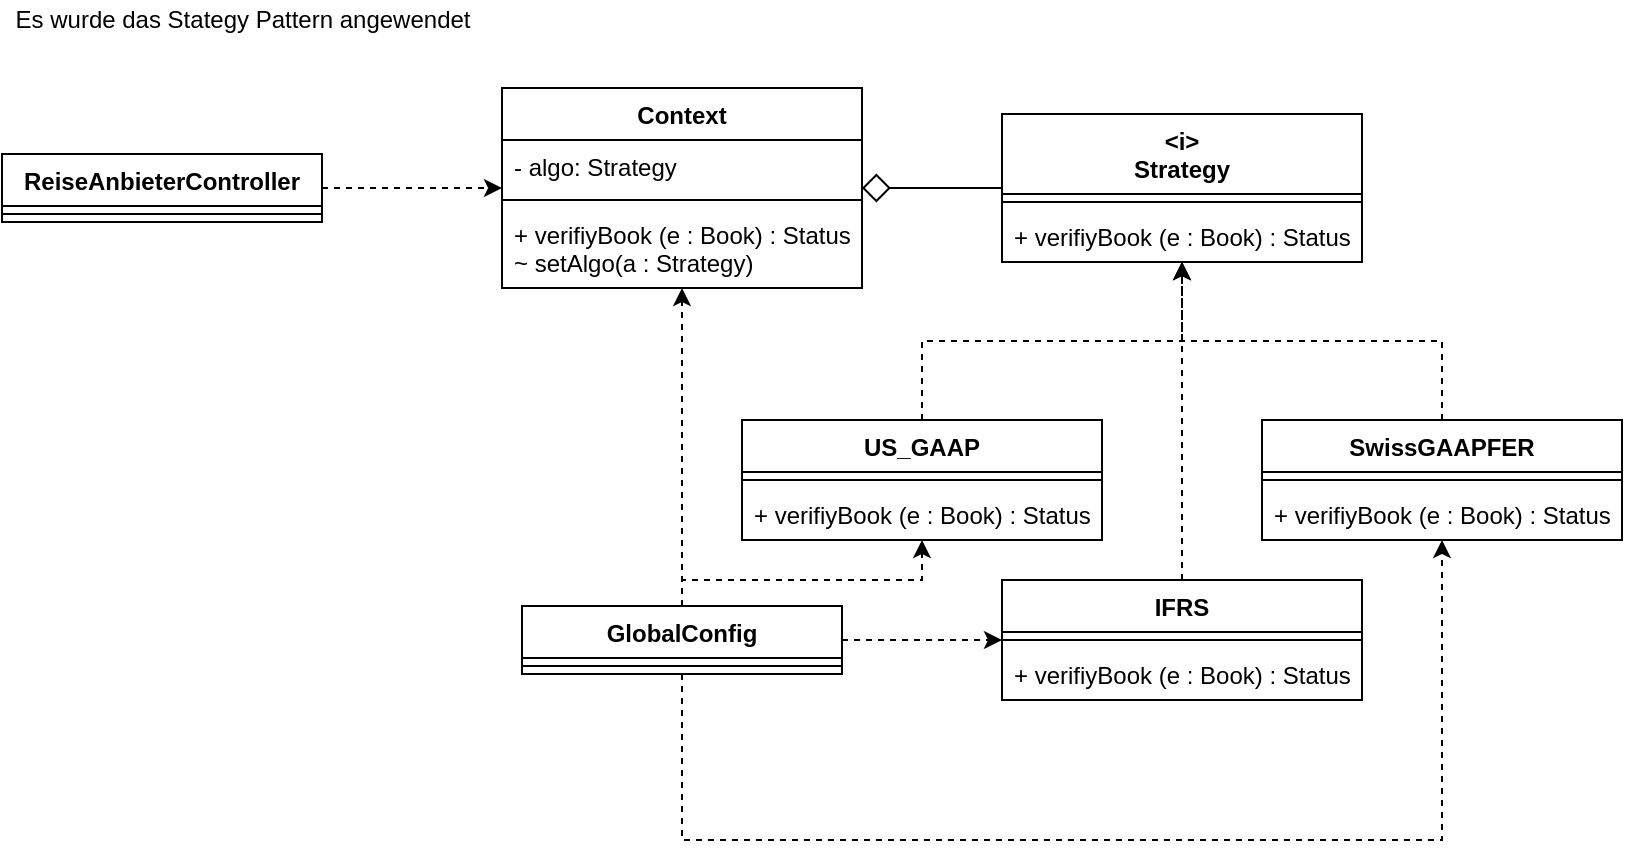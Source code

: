 <mxfile version="16.0.0" type="github">
  <diagram id="k7lWIKqvjzYtwFUY9pzX" name="Page-1">
    <mxGraphModel dx="1376" dy="348" grid="1" gridSize="10" guides="1" tooltips="1" connect="1" arrows="1" fold="1" page="1" pageScale="1" pageWidth="850" pageHeight="1100" math="0" shadow="0">
      <root>
        <mxCell id="0" />
        <mxCell id="1" parent="0" />
        <mxCell id="IZUeb8i_s04Lapq4pkGG-23" style="edgeStyle=orthogonalEdgeStyle;rounded=0;orthogonalLoop=1;jettySize=auto;html=1;endArrow=classic;endFill=1;endSize=6;dashed=1;" edge="1" parent="1" source="IZUeb8i_s04Lapq4pkGG-5" target="IZUeb8i_s04Lapq4pkGG-13">
          <mxGeometry relative="1" as="geometry" />
        </mxCell>
        <mxCell id="IZUeb8i_s04Lapq4pkGG-5" value="ReiseAnbieterController" style="swimlane;fontStyle=1;align=center;verticalAlign=top;childLayout=stackLayout;horizontal=1;startSize=26;horizontalStack=0;resizeParent=1;resizeParentMax=0;resizeLast=0;collapsible=1;marginBottom=0;" vertex="1" parent="1">
          <mxGeometry x="30" y="197" width="160" height="34" as="geometry" />
        </mxCell>
        <mxCell id="IZUeb8i_s04Lapq4pkGG-7" value="" style="line;strokeWidth=1;fillColor=none;align=left;verticalAlign=middle;spacingTop=-1;spacingLeft=3;spacingRight=3;rotatable=0;labelPosition=right;points=[];portConstraint=eastwest;" vertex="1" parent="IZUeb8i_s04Lapq4pkGG-5">
          <mxGeometry y="26" width="160" height="8" as="geometry" />
        </mxCell>
        <mxCell id="IZUeb8i_s04Lapq4pkGG-22" style="edgeStyle=orthogonalEdgeStyle;rounded=0;orthogonalLoop=1;jettySize=auto;html=1;endArrow=classic;endFill=1;endSize=6;dashed=1;" edge="1" parent="1" source="IZUeb8i_s04Lapq4pkGG-9" target="IZUeb8i_s04Lapq4pkGG-13">
          <mxGeometry relative="1" as="geometry" />
        </mxCell>
        <mxCell id="IZUeb8i_s04Lapq4pkGG-37" style="edgeStyle=orthogonalEdgeStyle;rounded=0;orthogonalLoop=1;jettySize=auto;html=1;dashed=1;endArrow=classic;endFill=1;endSize=6;" edge="1" parent="1" source="IZUeb8i_s04Lapq4pkGG-9" target="IZUeb8i_s04Lapq4pkGG-33">
          <mxGeometry relative="1" as="geometry">
            <Array as="points">
              <mxPoint x="370" y="410" />
              <mxPoint x="490" y="410" />
            </Array>
          </mxGeometry>
        </mxCell>
        <mxCell id="IZUeb8i_s04Lapq4pkGG-38" style="edgeStyle=orthogonalEdgeStyle;rounded=0;orthogonalLoop=1;jettySize=auto;html=1;dashed=1;endArrow=classic;endFill=1;endSize=6;" edge="1" parent="1" source="IZUeb8i_s04Lapq4pkGG-9" target="IZUeb8i_s04Lapq4pkGG-29">
          <mxGeometry relative="1" as="geometry" />
        </mxCell>
        <mxCell id="IZUeb8i_s04Lapq4pkGG-39" style="edgeStyle=orthogonalEdgeStyle;rounded=0;orthogonalLoop=1;jettySize=auto;html=1;dashed=1;endArrow=classic;endFill=1;endSize=6;" edge="1" parent="1" source="IZUeb8i_s04Lapq4pkGG-9" target="IZUeb8i_s04Lapq4pkGG-24">
          <mxGeometry relative="1" as="geometry">
            <Array as="points">
              <mxPoint x="370" y="540" />
              <mxPoint x="750" y="540" />
            </Array>
          </mxGeometry>
        </mxCell>
        <mxCell id="IZUeb8i_s04Lapq4pkGG-9" value="GlobalConfig" style="swimlane;fontStyle=1;align=center;verticalAlign=top;childLayout=stackLayout;horizontal=1;startSize=26;horizontalStack=0;resizeParent=1;resizeParentMax=0;resizeLast=0;collapsible=1;marginBottom=0;" vertex="1" parent="1">
          <mxGeometry x="290" y="423" width="160" height="34" as="geometry" />
        </mxCell>
        <mxCell id="IZUeb8i_s04Lapq4pkGG-11" value="" style="line;strokeWidth=1;fillColor=none;align=left;verticalAlign=middle;spacingTop=-1;spacingLeft=3;spacingRight=3;rotatable=0;labelPosition=right;points=[];portConstraint=eastwest;" vertex="1" parent="IZUeb8i_s04Lapq4pkGG-9">
          <mxGeometry y="26" width="160" height="8" as="geometry" />
        </mxCell>
        <mxCell id="IZUeb8i_s04Lapq4pkGG-13" value="Context" style="swimlane;fontStyle=1;align=center;verticalAlign=top;childLayout=stackLayout;horizontal=1;startSize=26;horizontalStack=0;resizeParent=1;resizeParentMax=0;resizeLast=0;collapsible=1;marginBottom=0;" vertex="1" parent="1">
          <mxGeometry x="280" y="164" width="180" height="100" as="geometry" />
        </mxCell>
        <mxCell id="IZUeb8i_s04Lapq4pkGG-14" value="- algo: Strategy" style="text;strokeColor=none;fillColor=none;align=left;verticalAlign=top;spacingLeft=4;spacingRight=4;overflow=hidden;rotatable=0;points=[[0,0.5],[1,0.5]];portConstraint=eastwest;" vertex="1" parent="IZUeb8i_s04Lapq4pkGG-13">
          <mxGeometry y="26" width="180" height="26" as="geometry" />
        </mxCell>
        <mxCell id="IZUeb8i_s04Lapq4pkGG-15" value="" style="line;strokeWidth=1;fillColor=none;align=left;verticalAlign=middle;spacingTop=-1;spacingLeft=3;spacingRight=3;rotatable=0;labelPosition=right;points=[];portConstraint=eastwest;" vertex="1" parent="IZUeb8i_s04Lapq4pkGG-13">
          <mxGeometry y="52" width="180" height="8" as="geometry" />
        </mxCell>
        <mxCell id="IZUeb8i_s04Lapq4pkGG-16" value="+ verifiyBook (e : Book) : Status&#xa;~ setAlgo(a : Strategy)" style="text;strokeColor=none;fillColor=none;align=left;verticalAlign=top;spacingLeft=4;spacingRight=4;overflow=hidden;rotatable=0;points=[[0,0.5],[1,0.5]];portConstraint=eastwest;" vertex="1" parent="IZUeb8i_s04Lapq4pkGG-13">
          <mxGeometry y="60" width="180" height="40" as="geometry" />
        </mxCell>
        <mxCell id="IZUeb8i_s04Lapq4pkGG-21" style="edgeStyle=orthogonalEdgeStyle;rounded=0;orthogonalLoop=1;jettySize=auto;html=1;endArrow=diamond;endFill=0;endSize=12;" edge="1" parent="1" source="IZUeb8i_s04Lapq4pkGG-17" target="IZUeb8i_s04Lapq4pkGG-13">
          <mxGeometry relative="1" as="geometry" />
        </mxCell>
        <mxCell id="IZUeb8i_s04Lapq4pkGG-17" value="&lt;i&gt;&#xa;Strategy" style="swimlane;fontStyle=1;align=center;verticalAlign=top;childLayout=stackLayout;horizontal=1;startSize=40;horizontalStack=0;resizeParent=1;resizeParentMax=0;resizeLast=0;collapsible=1;marginBottom=0;" vertex="1" parent="1">
          <mxGeometry x="530" y="177" width="180" height="74" as="geometry" />
        </mxCell>
        <mxCell id="IZUeb8i_s04Lapq4pkGG-19" value="" style="line;strokeWidth=1;fillColor=none;align=left;verticalAlign=middle;spacingTop=-1;spacingLeft=3;spacingRight=3;rotatable=0;labelPosition=right;points=[];portConstraint=eastwest;" vertex="1" parent="IZUeb8i_s04Lapq4pkGG-17">
          <mxGeometry y="40" width="180" height="8" as="geometry" />
        </mxCell>
        <mxCell id="IZUeb8i_s04Lapq4pkGG-20" value="+ verifiyBook (e : Book) : Status" style="text;strokeColor=none;fillColor=none;align=left;verticalAlign=top;spacingLeft=4;spacingRight=4;overflow=hidden;rotatable=0;points=[[0,0.5],[1,0.5]];portConstraint=eastwest;" vertex="1" parent="IZUeb8i_s04Lapq4pkGG-17">
          <mxGeometry y="48" width="180" height="26" as="geometry" />
        </mxCell>
        <mxCell id="IZUeb8i_s04Lapq4pkGG-28" style="edgeStyle=orthogonalEdgeStyle;rounded=0;orthogonalLoop=1;jettySize=auto;html=1;dashed=1;endArrow=classic;endFill=1;endSize=6;" edge="1" parent="1" source="IZUeb8i_s04Lapq4pkGG-24" target="IZUeb8i_s04Lapq4pkGG-17">
          <mxGeometry relative="1" as="geometry" />
        </mxCell>
        <mxCell id="IZUeb8i_s04Lapq4pkGG-24" value="SwissGAAPFER" style="swimlane;fontStyle=1;align=center;verticalAlign=top;childLayout=stackLayout;horizontal=1;startSize=26;horizontalStack=0;resizeParent=1;resizeParentMax=0;resizeLast=0;collapsible=1;marginBottom=0;" vertex="1" parent="1">
          <mxGeometry x="660" y="330" width="180" height="60" as="geometry" />
        </mxCell>
        <mxCell id="IZUeb8i_s04Lapq4pkGG-26" value="" style="line;strokeWidth=1;fillColor=none;align=left;verticalAlign=middle;spacingTop=-1;spacingLeft=3;spacingRight=3;rotatable=0;labelPosition=right;points=[];portConstraint=eastwest;" vertex="1" parent="IZUeb8i_s04Lapq4pkGG-24">
          <mxGeometry y="26" width="180" height="8" as="geometry" />
        </mxCell>
        <mxCell id="IZUeb8i_s04Lapq4pkGG-27" value="+ verifiyBook (e : Book) : Status" style="text;strokeColor=none;fillColor=none;align=left;verticalAlign=top;spacingLeft=4;spacingRight=4;overflow=hidden;rotatable=0;points=[[0,0.5],[1,0.5]];portConstraint=eastwest;" vertex="1" parent="IZUeb8i_s04Lapq4pkGG-24">
          <mxGeometry y="34" width="180" height="26" as="geometry" />
        </mxCell>
        <mxCell id="IZUeb8i_s04Lapq4pkGG-32" style="edgeStyle=orthogonalEdgeStyle;rounded=0;orthogonalLoop=1;jettySize=auto;html=1;dashed=1;endArrow=classic;endFill=1;endSize=6;" edge="1" parent="1" source="IZUeb8i_s04Lapq4pkGG-29" target="IZUeb8i_s04Lapq4pkGG-17">
          <mxGeometry relative="1" as="geometry" />
        </mxCell>
        <mxCell id="IZUeb8i_s04Lapq4pkGG-29" value="IFRS" style="swimlane;fontStyle=1;align=center;verticalAlign=top;childLayout=stackLayout;horizontal=1;startSize=26;horizontalStack=0;resizeParent=1;resizeParentMax=0;resizeLast=0;collapsible=1;marginBottom=0;" vertex="1" parent="1">
          <mxGeometry x="530" y="410" width="180" height="60" as="geometry" />
        </mxCell>
        <mxCell id="IZUeb8i_s04Lapq4pkGG-30" value="" style="line;strokeWidth=1;fillColor=none;align=left;verticalAlign=middle;spacingTop=-1;spacingLeft=3;spacingRight=3;rotatable=0;labelPosition=right;points=[];portConstraint=eastwest;" vertex="1" parent="IZUeb8i_s04Lapq4pkGG-29">
          <mxGeometry y="26" width="180" height="8" as="geometry" />
        </mxCell>
        <mxCell id="IZUeb8i_s04Lapq4pkGG-31" value="+ verifiyBook (e : Book) : Status" style="text;strokeColor=none;fillColor=none;align=left;verticalAlign=top;spacingLeft=4;spacingRight=4;overflow=hidden;rotatable=0;points=[[0,0.5],[1,0.5]];portConstraint=eastwest;" vertex="1" parent="IZUeb8i_s04Lapq4pkGG-29">
          <mxGeometry y="34" width="180" height="26" as="geometry" />
        </mxCell>
        <mxCell id="IZUeb8i_s04Lapq4pkGG-36" style="edgeStyle=orthogonalEdgeStyle;rounded=0;orthogonalLoop=1;jettySize=auto;html=1;dashed=1;endArrow=classic;endFill=1;endSize=6;" edge="1" parent="1" source="IZUeb8i_s04Lapq4pkGG-33" target="IZUeb8i_s04Lapq4pkGG-17">
          <mxGeometry relative="1" as="geometry" />
        </mxCell>
        <mxCell id="IZUeb8i_s04Lapq4pkGG-33" value="US_GAAP" style="swimlane;fontStyle=1;align=center;verticalAlign=top;childLayout=stackLayout;horizontal=1;startSize=26;horizontalStack=0;resizeParent=1;resizeParentMax=0;resizeLast=0;collapsible=1;marginBottom=0;" vertex="1" parent="1">
          <mxGeometry x="400" y="330" width="180" height="60" as="geometry" />
        </mxCell>
        <mxCell id="IZUeb8i_s04Lapq4pkGG-34" value="" style="line;strokeWidth=1;fillColor=none;align=left;verticalAlign=middle;spacingTop=-1;spacingLeft=3;spacingRight=3;rotatable=0;labelPosition=right;points=[];portConstraint=eastwest;" vertex="1" parent="IZUeb8i_s04Lapq4pkGG-33">
          <mxGeometry y="26" width="180" height="8" as="geometry" />
        </mxCell>
        <mxCell id="IZUeb8i_s04Lapq4pkGG-35" value="+ verifiyBook (e : Book) : Status" style="text;strokeColor=none;fillColor=none;align=left;verticalAlign=top;spacingLeft=4;spacingRight=4;overflow=hidden;rotatable=0;points=[[0,0.5],[1,0.5]];portConstraint=eastwest;" vertex="1" parent="IZUeb8i_s04Lapq4pkGG-33">
          <mxGeometry y="34" width="180" height="26" as="geometry" />
        </mxCell>
        <mxCell id="IZUeb8i_s04Lapq4pkGG-40" value="Es wurde das Stategy Pattern angewendet" style="text;html=1;align=center;verticalAlign=middle;resizable=0;points=[];autosize=1;strokeColor=none;fillColor=none;" vertex="1" parent="1">
          <mxGeometry x="30" y="120" width="240" height="20" as="geometry" />
        </mxCell>
      </root>
    </mxGraphModel>
  </diagram>
</mxfile>
